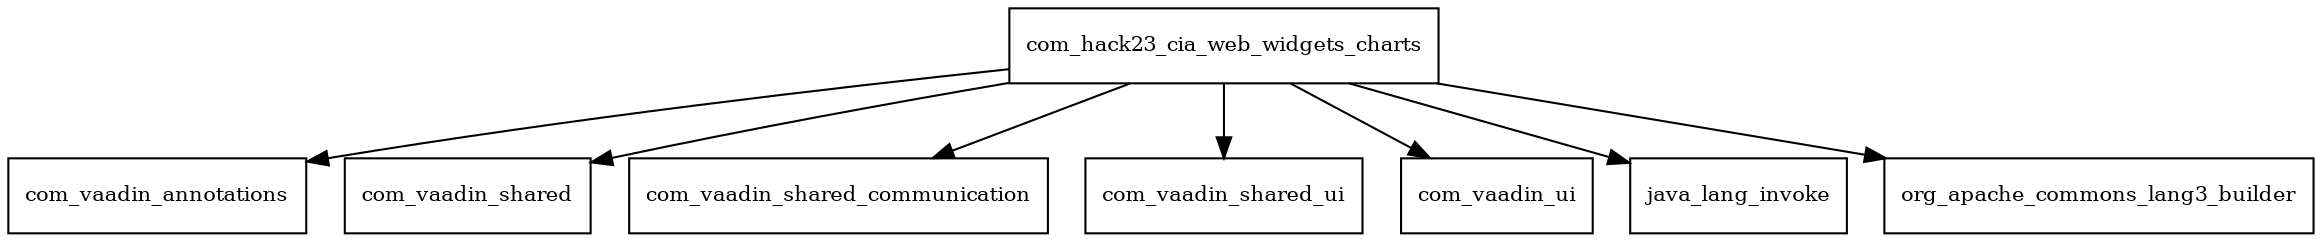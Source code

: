 digraph web_widgets_2019_6_14_SNAPSHOT_package_dependencies {
  node [shape = box, fontsize=10.0];
  com_hack23_cia_web_widgets_charts -> com_vaadin_annotations;
  com_hack23_cia_web_widgets_charts -> com_vaadin_shared;
  com_hack23_cia_web_widgets_charts -> com_vaadin_shared_communication;
  com_hack23_cia_web_widgets_charts -> com_vaadin_shared_ui;
  com_hack23_cia_web_widgets_charts -> com_vaadin_ui;
  com_hack23_cia_web_widgets_charts -> java_lang_invoke;
  com_hack23_cia_web_widgets_charts -> org_apache_commons_lang3_builder;
}
